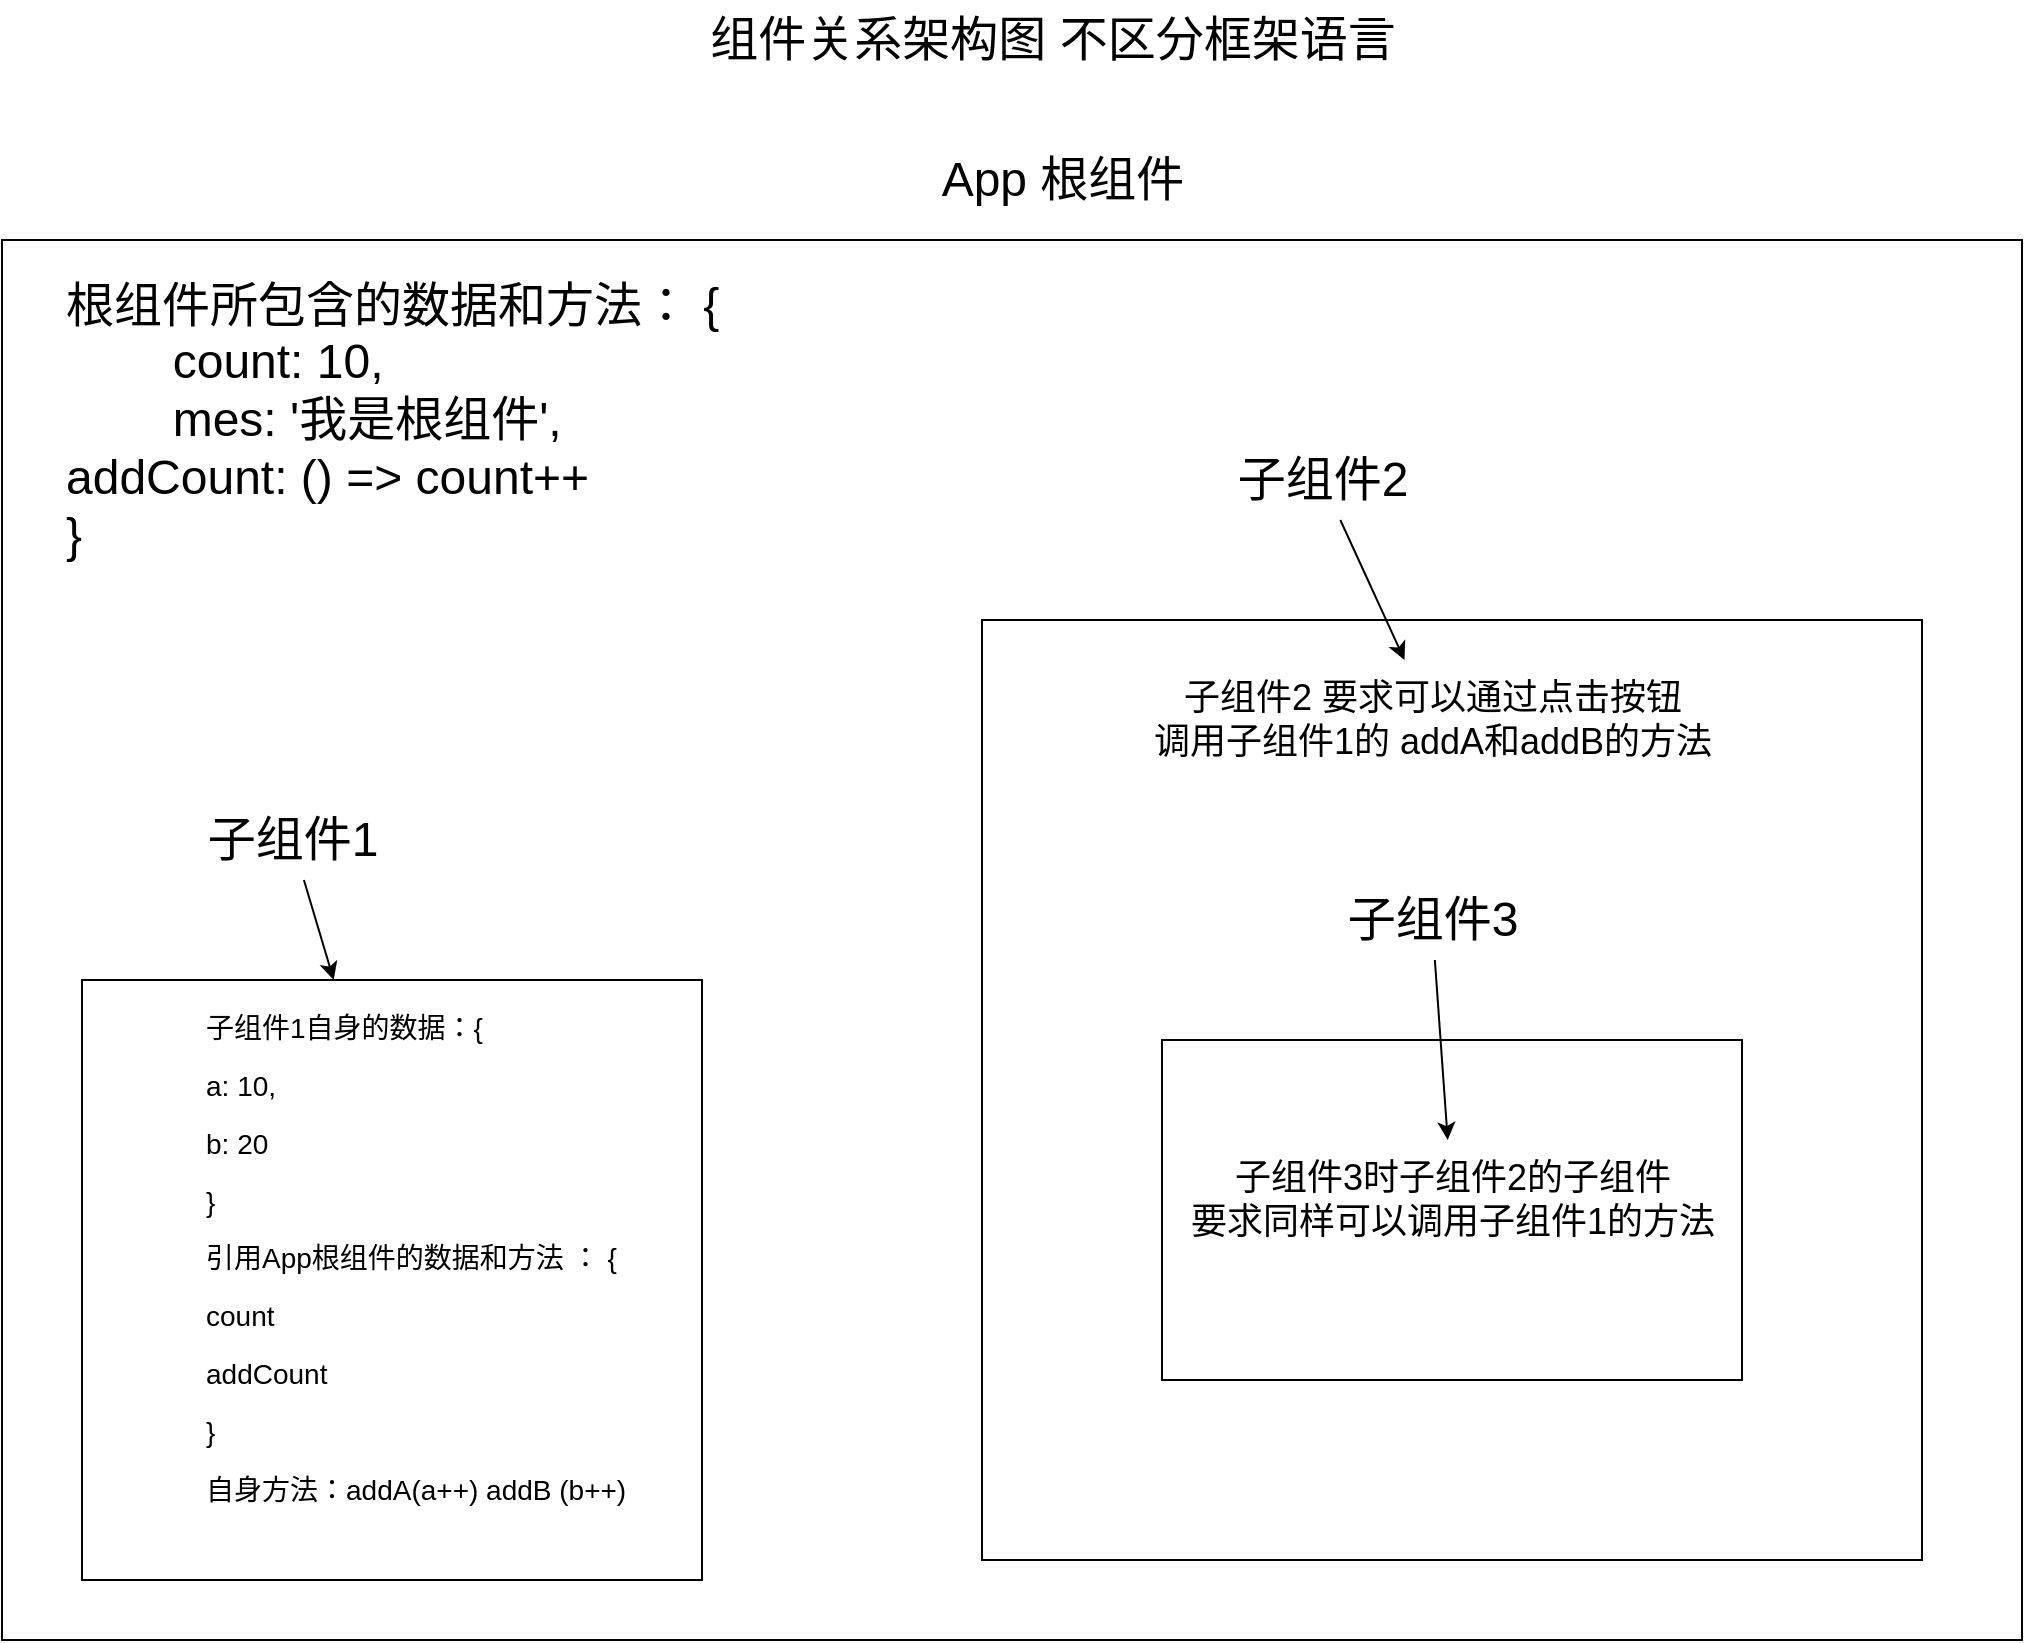 <mxfile>
    <diagram id="H-aO3VQ7PYrJx3tAkVlN" name="第 1 页">
        <mxGraphModel dx="2522" dy="2447" grid="1" gridSize="10" guides="1" tooltips="1" connect="1" arrows="1" fold="1" page="1" pageScale="1" pageWidth="827" pageHeight="1169" math="0" shadow="0">
            <root>
                <mxCell id="0"/>
                <mxCell id="1" parent="0"/>
                <mxCell id="2" value="" style="whiteSpace=wrap;html=1;" parent="1" vertex="1">
                    <mxGeometry x="-20" y="50" width="1010" height="700" as="geometry"/>
                </mxCell>
                <mxCell id="3" value="&lt;font style=&quot;font-size: 24px;&quot;&gt;App 根组件&lt;/font&gt;" style="text;html=1;align=center;verticalAlign=middle;resizable=0;points=[];autosize=1;strokeColor=none;fillColor=none;" parent="1" vertex="1">
                    <mxGeometry x="440" width="140" height="40" as="geometry"/>
                </mxCell>
                <mxCell id="4" value="组件关系架构图 不区分框架语言" style="text;html=1;align=center;verticalAlign=middle;resizable=0;points=[];autosize=1;strokeColor=none;fillColor=none;fontSize=24;" parent="1" vertex="1">
                    <mxGeometry x="320" y="-70" width="370" height="40" as="geometry"/>
                </mxCell>
                <mxCell id="5" value="根组件所包含的数据和方法： {&lt;br&gt;&lt;span style=&quot;white-space: pre;&quot;&gt;&#9;&lt;/span&gt;count: 10,&lt;br&gt;&amp;nbsp; &amp;nbsp; &amp;nbsp; &amp;nbsp; mes: '我是根组件',&lt;br&gt;addCount: () =&amp;gt; count++&lt;br&gt;}" style="text;html=1;align=left;verticalAlign=middle;resizable=0;points=[];autosize=1;strokeColor=none;fillColor=none;fontSize=24;" parent="1" vertex="1">
                    <mxGeometry x="10" y="60" width="350" height="160" as="geometry"/>
                </mxCell>
                <mxCell id="6" value="" style="whiteSpace=wrap;html=1;fontSize=24;" parent="1" vertex="1">
                    <mxGeometry x="20" y="420" width="310" height="300" as="geometry"/>
                </mxCell>
                <mxCell id="9" value="" style="edgeStyle=none;html=1;fontSize=18;" parent="1" source="7" target="8" edge="1">
                    <mxGeometry relative="1" as="geometry"/>
                </mxCell>
                <mxCell id="7" value="子组件1" style="text;html=1;align=center;verticalAlign=middle;resizable=0;points=[];autosize=1;strokeColor=none;fillColor=none;fontSize=24;" parent="1" vertex="1">
                    <mxGeometry x="70" y="330" width="110" height="40" as="geometry"/>
                </mxCell>
                <mxCell id="8" value="&lt;font style=&quot;font-size: 14px;&quot;&gt;子组件1自身的数据：{&lt;br&gt;&lt;span style=&quot;&quot;&gt;&#9;&lt;/span&gt;a: 10,&lt;br&gt;&lt;span style=&quot;&quot;&gt;&#9;&lt;/span&gt;b: 20&lt;br&gt;}&lt;br&gt;引用App根组件的数据和方法 ： {&lt;br&gt;&lt;span style=&quot;&quot;&gt;&#9;&lt;/span&gt;count&lt;br&gt;addCount&lt;br&gt;}&lt;br&gt;自身方法：addA(a++) addB (b++)&lt;br&gt;&lt;br&gt;&lt;br&gt;&lt;/font&gt;" style="text;html=1;align=left;verticalAlign=middle;resizable=0;points=[];autosize=1;strokeColor=none;fillColor=none;fontSize=24;" parent="1" vertex="1">
                    <mxGeometry x="80" y="420" width="230" height="330" as="geometry"/>
                </mxCell>
                <mxCell id="10" value="" style="whiteSpace=wrap;html=1;fontSize=14;" parent="1" vertex="1">
                    <mxGeometry x="470" y="240" width="470" height="470" as="geometry"/>
                </mxCell>
                <mxCell id="11" value="&lt;font style=&quot;font-size: 18px;&quot;&gt;子组件2 要求可以通过点击按钮&lt;br&gt;调用子组件1的 addA和addB的方法&lt;br&gt;&lt;/font&gt;" style="text;html=1;align=center;verticalAlign=middle;resizable=0;points=[];autosize=1;strokeColor=none;fillColor=none;fontSize=14;" parent="1" vertex="1">
                    <mxGeometry x="545" y="260" width="300" height="60" as="geometry"/>
                </mxCell>
                <mxCell id="12" value="" style="whiteSpace=wrap;html=1;fontSize=18;" parent="1" vertex="1">
                    <mxGeometry x="560" y="450" width="290" height="170" as="geometry"/>
                </mxCell>
                <mxCell id="13" value="子组件3时子组件2的子组件&lt;br&gt;要求同样可以调用子组件1的方法" style="text;html=1;align=center;verticalAlign=middle;resizable=0;points=[];autosize=1;strokeColor=none;fillColor=none;fontSize=18;" parent="1" vertex="1">
                    <mxGeometry x="560" y="500" width="290" height="60" as="geometry"/>
                </mxCell>
                <mxCell id="16" value="" style="edgeStyle=none;html=1;fontSize=24;" parent="1" source="15" target="13" edge="1">
                    <mxGeometry relative="1" as="geometry"/>
                </mxCell>
                <mxCell id="15" value="&lt;font style=&quot;font-size: 24px;&quot;&gt;子组件3&lt;/font&gt;" style="text;html=1;align=center;verticalAlign=middle;resizable=0;points=[];autosize=1;strokeColor=none;fillColor=none;fontSize=18;" parent="1" vertex="1">
                    <mxGeometry x="640" y="370" width="110" height="40" as="geometry"/>
                </mxCell>
                <mxCell id="18" value="" style="edgeStyle=none;html=1;fontSize=24;" parent="1" source="17" target="11" edge="1">
                    <mxGeometry relative="1" as="geometry"/>
                </mxCell>
                <mxCell id="17" value="子组件2" style="text;html=1;align=center;verticalAlign=middle;resizable=0;points=[];autosize=1;strokeColor=none;fillColor=none;fontSize=24;" parent="1" vertex="1">
                    <mxGeometry x="585" y="150" width="110" height="40" as="geometry"/>
                </mxCell>
            </root>
        </mxGraphModel>
    </diagram>
</mxfile>